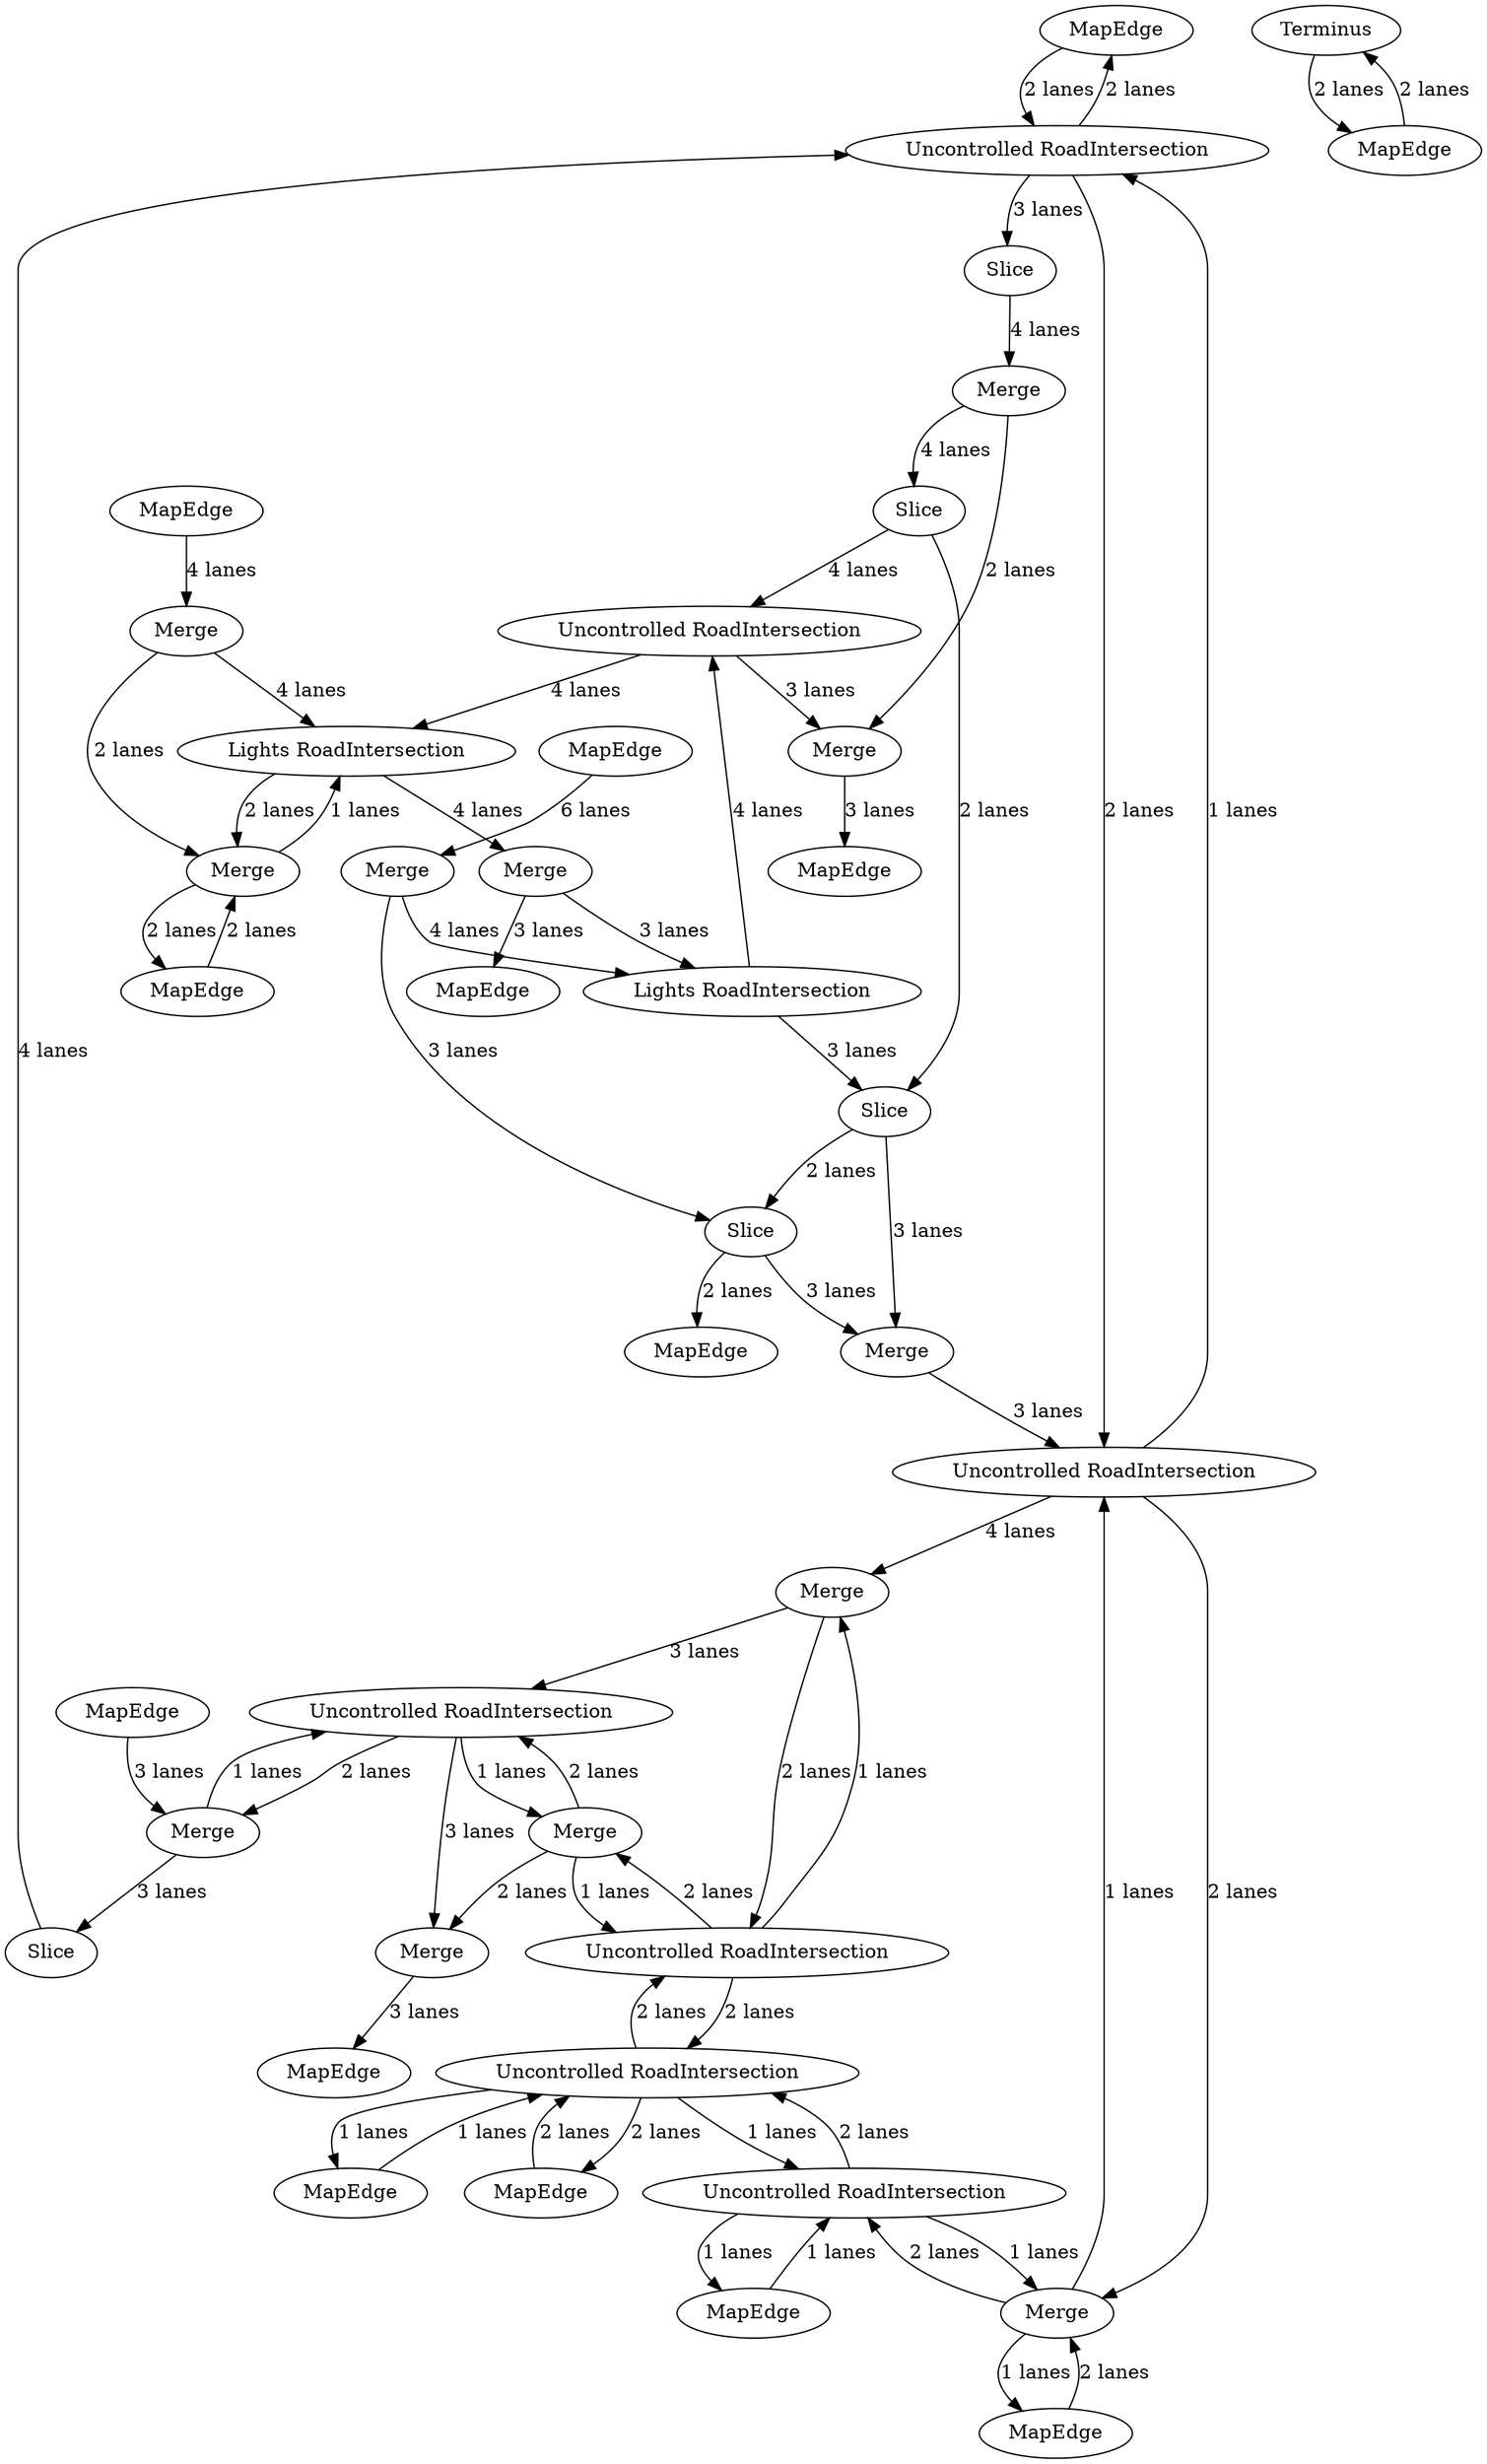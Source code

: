 digraph {
    0 [ label = "MapEdge" ]
    1 [ label = "MapEdge" ]
    2 [ label = "MapEdge" ]
    3 [ label = "Merge" ]
    4 [ label = "MapEdge" ]
    5 [ label = "Uncontrolled RoadIntersection" ]
    6 [ label = "Merge" ]
    7 [ label = "Merge" ]
    8 [ label = "Slice" ]
    9 [ label = "Uncontrolled RoadIntersection" ]
    10 [ label = "Uncontrolled RoadIntersection" ]
    11 [ label = "MapEdge" ]
    12 [ label = "MapEdge" ]
    13 [ label = "Merge" ]
    14 [ label = "Uncontrolled RoadIntersection" ]
    15 [ label = "Uncontrolled RoadIntersection" ]
    16 [ label = "Slice" ]
    17 [ label = "Uncontrolled RoadIntersection" ]
    18 [ label = "MapEdge" ]
    19 [ label = "Merge" ]
    20 [ label = "MapEdge" ]
    21 [ label = "Merge" ]
    22 [ label = "Merge" ]
    23 [ label = "Merge" ]
    24 [ label = "Slice" ]
    25 [ label = "Merge" ]
    26 [ label = "Uncontrolled RoadIntersection" ]
    27 [ label = "Slice" ]
    28 [ label = "Slice" ]
    29 [ label = "Lights RoadIntersection" ]
    30 [ label = "Lights RoadIntersection" ]
    31 [ label = "Merge" ]
    32 [ label = "Merge" ]
    33 [ label = "MapEdge" ]
    34 [ label = "Merge" ]
    35 [ label = "Terminus" ]
    36 [ label = "MapEdge" ]
    37 [ label = "MapEdge" ]
    38 [ label = "MapEdge" ]
    39 [ label = "MapEdge" ]
    40 [ label = "MapEdge" ]
    34 -> 28 [ label = "3 lanes" ]
    28 -> 21 [ label = "3 lanes" ]
    6 -> 5 [ label = "2 lanes" ]
    5 -> 6 [ label = "1 lanes" ]
    33 -> 19 [ label = "2 lanes" ]
    19 -> 33 [ label = "1 lanes" ]
    37 -> 35 [ label = "2 lanes" ]
    35 -> 37 [ label = "2 lanes" ]
    14 -> 20 [ label = "1 lanes" ]
    20 -> 14 [ label = "1 lanes" ]
    28 -> 38 [ label = "2 lanes" ]
    27 -> 28 [ label = "2 lanes" ]
    24 -> 27 [ label = "2 lanes" ]
    19 -> 14 [ label = "2 lanes" ]
    14 -> 19 [ label = "1 lanes" ]
    14 -> 10 [ label = "2 lanes" ]
    10 -> 14 [ label = "1 lanes" ]
    22 -> 23 [ label = "2 lanes" ]
    25 -> 32 [ label = "2 lanes" ]
    13 -> 5 [ label = "3 lanes" ]
    32 -> 39 [ label = "2 lanes" ]
    39 -> 32 [ label = "2 lanes" ]
    29 -> 26 [ label = "4 lanes" ]
    30 -> 31 [ label = "4 lanes" ]
    31 -> 40 [ label = "3 lanes" ]
    26 -> 30 [ label = "4 lanes" ]
    31 -> 29 [ label = "3 lanes" ]
    29 -> 27 [ label = "3 lanes" ]
    27 -> 21 [ label = "3 lanes" ]
    30 -> 32 [ label = "2 lanes" ]
    32 -> 30 [ label = "1 lanes" ]
    13 -> 9 [ label = "2 lanes" ]
    9 -> 13 [ label = "1 lanes" ]
    9 -> 10 [ label = "2 lanes" ]
    10 -> 9 [ label = "2 lanes" ]
    10 -> 12 [ label = "2 lanes" ]
    12 -> 10 [ label = "2 lanes" ]
    6 -> 3 [ label = "2 lanes" ]
    18 -> 25 [ label = "4 lanes" ]
    25 -> 30 [ label = "4 lanes" ]
    22 -> 24 [ label = "4 lanes" ]
    24 -> 26 [ label = "4 lanes" ]
    16 -> 22 [ label = "4 lanes" ]
    15 -> 17 [ label = "2 lanes" ]
    17 -> 15 [ label = "1 lanes" ]
    0 -> 15 [ label = "2 lanes" ]
    15 -> 0 [ label = "2 lanes" ]
    1 -> 7 [ label = "3 lanes" ]
    21 -> 17 [ label = "3 lanes" ]
    17 -> 19 [ label = "2 lanes" ]
    19 -> 17 [ label = "1 lanes" ]
    10 -> 4 [ label = "1 lanes" ]
    4 -> 10 [ label = "1 lanes" ]
    26 -> 23 [ label = "3 lanes" ]
    23 -> 11 [ label = "3 lanes" ]
    34 -> 29 [ label = "4 lanes" ]
    3 -> 2 [ label = "3 lanes" ]
    17 -> 13 [ label = "4 lanes" ]
    8 -> 15 [ label = "4 lanes" ]
    5 -> 7 [ label = "2 lanes" ]
    7 -> 5 [ label = "1 lanes" ]
    7 -> 8 [ label = "3 lanes" ]
    5 -> 3 [ label = "3 lanes" ]
    36 -> 34 [ label = "6 lanes" ]
    9 -> 6 [ label = "2 lanes" ]
    6 -> 9 [ label = "1 lanes" ]
    15 -> 16 [ label = "3 lanes" ]
}
